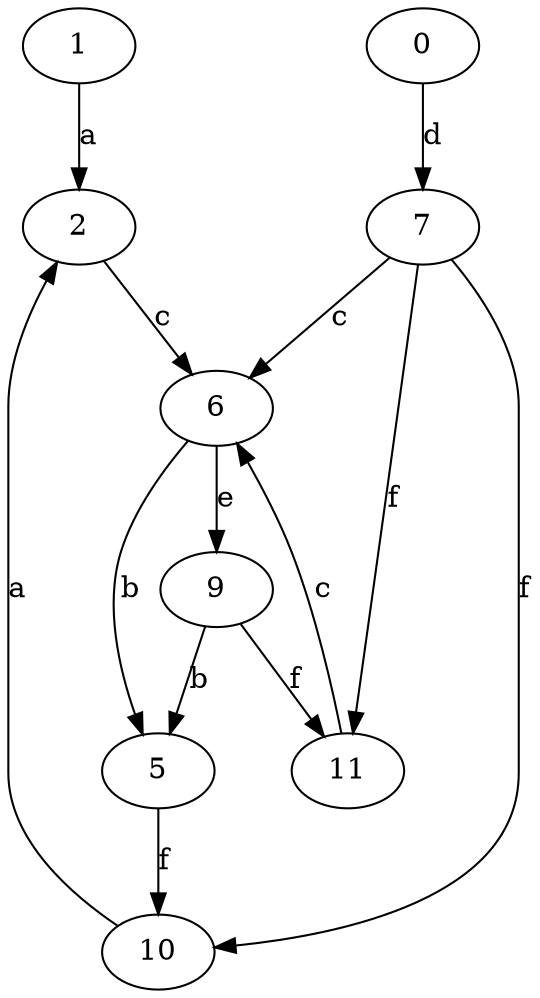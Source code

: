 strict digraph  {
1;
2;
5;
0;
6;
7;
9;
10;
11;
1 -> 2  [label=a];
2 -> 6  [label=c];
5 -> 10  [label=f];
0 -> 7  [label=d];
6 -> 5  [label=b];
6 -> 9  [label=e];
7 -> 6  [label=c];
7 -> 10  [label=f];
7 -> 11  [label=f];
9 -> 5  [label=b];
9 -> 11  [label=f];
10 -> 2  [label=a];
11 -> 6  [label=c];
}
